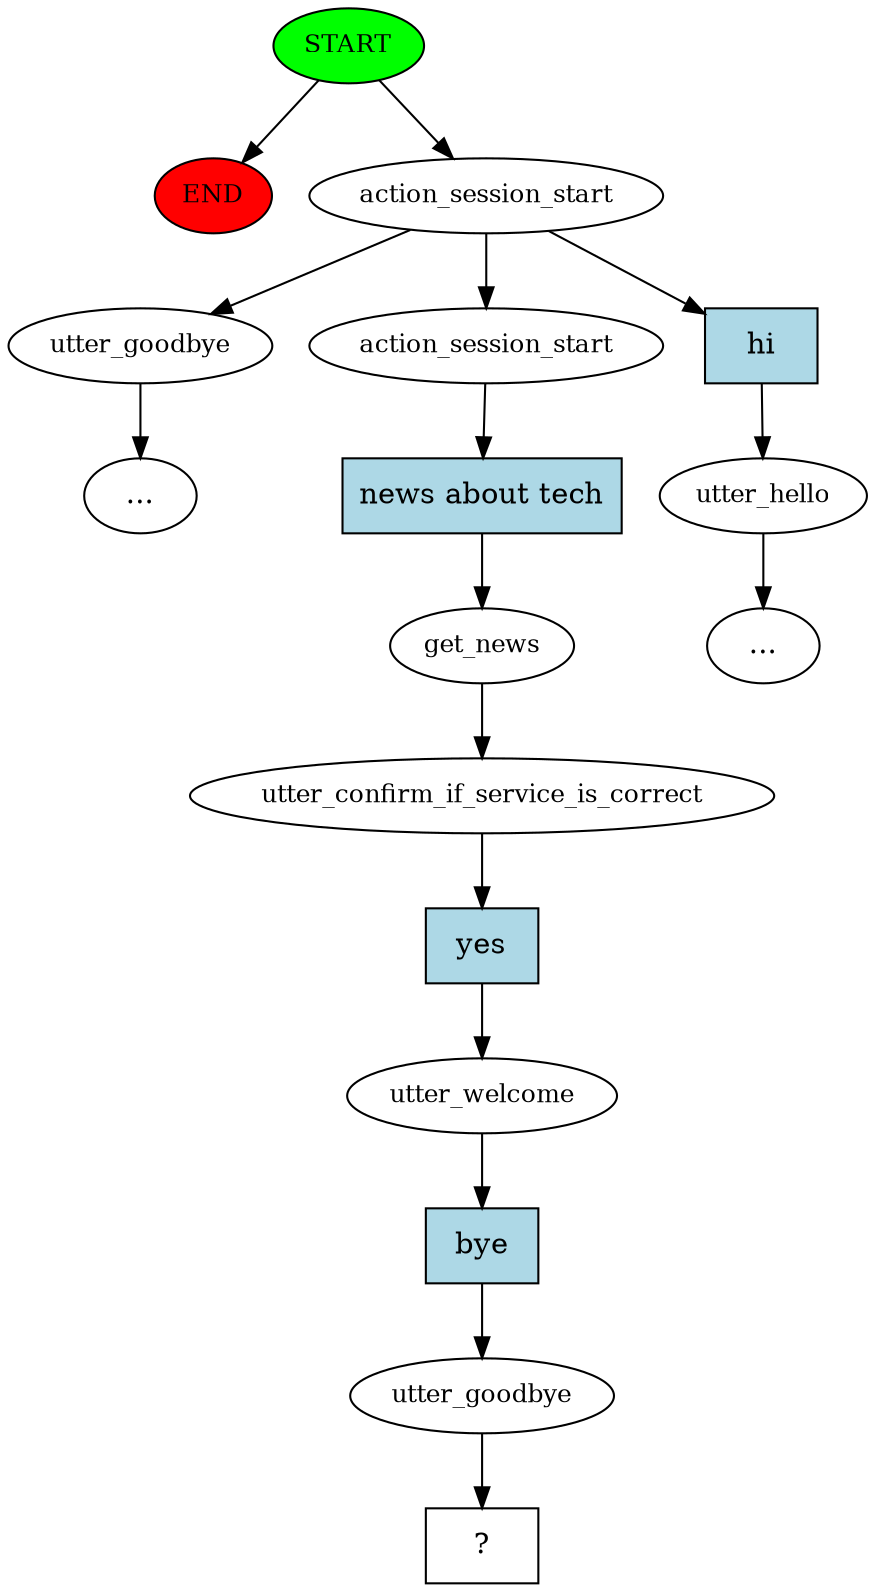 digraph  {
0 [class="start active", fillcolor=green, fontsize=12, label=START, style=filled];
"-1" [class=end, fillcolor=red, fontsize=12, label=END, style=filled];
1 [class=active, fontsize=12, label=action_session_start];
2 [class="", fontsize=12, label=utter_hello];
"-3" [class=ellipsis, label="..."];
4 [class="", fontsize=12, label=utter_goodbye];
"-4" [class=ellipsis, label="..."];
6 [class=active, fontsize=12, label=action_session_start];
7 [class=active, fontsize=12, label=get_news];
8 [class=active, fontsize=12, label=utter_confirm_if_service_is_correct];
9 [class=active, fontsize=12, label=utter_welcome];
10 [class=active, fontsize=12, label=utter_goodbye];
11 [class="intent dashed active", label="  ?  ", shape=rect];
12 [class=intent, fillcolor=lightblue, label=hi, shape=rect, style=filled];
13 [class="intent active", fillcolor=lightblue, label="news about tech", shape=rect, style=filled];
14 [class="intent active", fillcolor=lightblue, label=yes, shape=rect, style=filled];
15 [class="intent active", fillcolor=lightblue, label=bye, shape=rect, style=filled];
0 -> "-1"  [class="", key=NONE, label=""];
0 -> 1  [class=active, key=NONE, label=""];
1 -> 4  [class="", key=NONE, label=""];
1 -> 6  [class=active, key=NONE, label=""];
1 -> 12  [class="", key=0];
2 -> "-3"  [class="", key=NONE, label=""];
4 -> "-4"  [class="", key=NONE, label=""];
6 -> 13  [class=active, key=0];
7 -> 8  [class=active, key=NONE, label=""];
8 -> 14  [class=active, key=0];
9 -> 15  [class=active, key=0];
10 -> 11  [class=active, key=NONE, label=""];
12 -> 2  [class="", key=0];
13 -> 7  [class=active, key=0];
14 -> 9  [class=active, key=0];
15 -> 10  [class=active, key=0];
}
